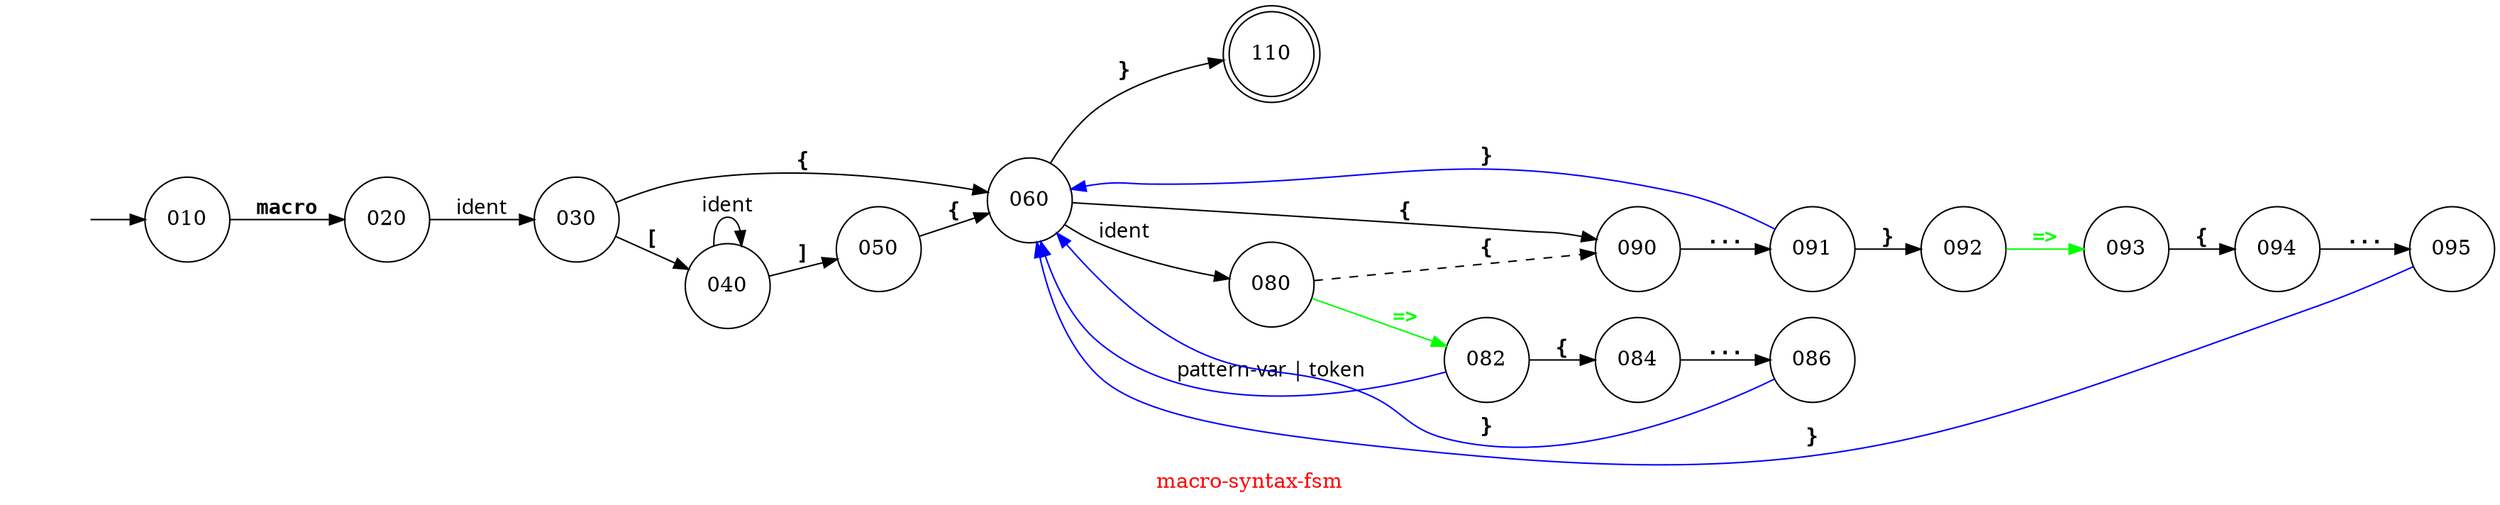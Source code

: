 // Copyright (C) 2007, 2008 Robert Nielsen <robert@dakota.org>
//
// Licensed under the Apache License, Version 2.0 (the "License");
// you may not use this file except in compliance with the License.
// You may obtain a copy of the License at
//
//      http://www.apache.org/licenses/LICENSE-2.0
//
// Unless required by applicable law or agreed to in writing, software
// distributed under the License is distributed on an "AS IS" BASIS,
// WITHOUT WARRANTIES OR CONDITIONS OF ANY KIND, either express or implied.
// See the License for the specific language governing permissions and
// limitations under the License.

digraph "macro-syntax-fsm"
{
  graph [ label = "\G", fontcolor = red ];
  graph [ rankdir = "LR",
          center = true,
          //size = "7.5,10",
          //fontname = "courier",
          //concentrate = true,
          ];

  //node [ shape = circle, label = "", width = 0.25 ];
  // OR
  node [ shape = circle ];

  edge [ fontname = "courier-italic" ];

  000 [ style = invis ];
  110 [ shape = doublecircle ];

  000 -> 010;
  010 -> 020 [ label = "macro", fontname = "courier-bold" ];
  020 -> 030 [ label = "ident" ];
  030 -> 040 [ label = "[", fontname = "courier-bold" ];
  030 -> 060 [ label = "{", fontname = "courier-bold" ];
  040 -> 040 [ label = "ident" ];
  040 -> 050 [ label = "]", fontname = "courier-bold" ];
  050 -> 060 [ label = "{", fontname = "courier-bold" ];

  060 -> 080 [ label = "ident" ];
  060 -> 110 [ label = "}", fontname = "courier-bold" ];
  060 -> 090 [ label = "{", fontname = "courier-bold" ];
  080 -> 090 [ label = "{", fontname = "courier-bold", style = dashed ];
  080 -> 082 [ label = "=>", fontname = "courier-bold", fontcolor = green, color = green  ];
  082 -> 060 [ label = "pattern-var | token", color = blue, weight = 0.0 ]; // back
  082 -> 084 [ label = "{", fontname = "courier-bold" ];
  084 -> 086 [ label = "...", fontname = "courier-bold" ];
  086 -> 060 [ label = "}", color = blue, fontname = "courier-bold", weight = 0.0 ]; // back
  090 -> 091 [ label = "...", fontname = "courier-bold" ];
  091 -> 092 [ label = "}", fontname = "courier-bold" ];
  092 -> 093 [ label = "=>", fontname = "courier-bold", fontcolor = green, color = green  ];
  091 -> 060 [ label = "}", color = blue, fontname = "courier-bold", weight = 0.0 ]; // back
  093 -> 094 [ label = "{", fontname = "courier-bold" ];
  094 -> 095 [ label = "...", fontname = "courier-bold" ];
  095 -> 060 [ label = "}", color = blue, fontname = "courier-bold", weight = 0.0 ]; // back

  subgraph { graph [ rank = same ]; 084; 090; }
}
